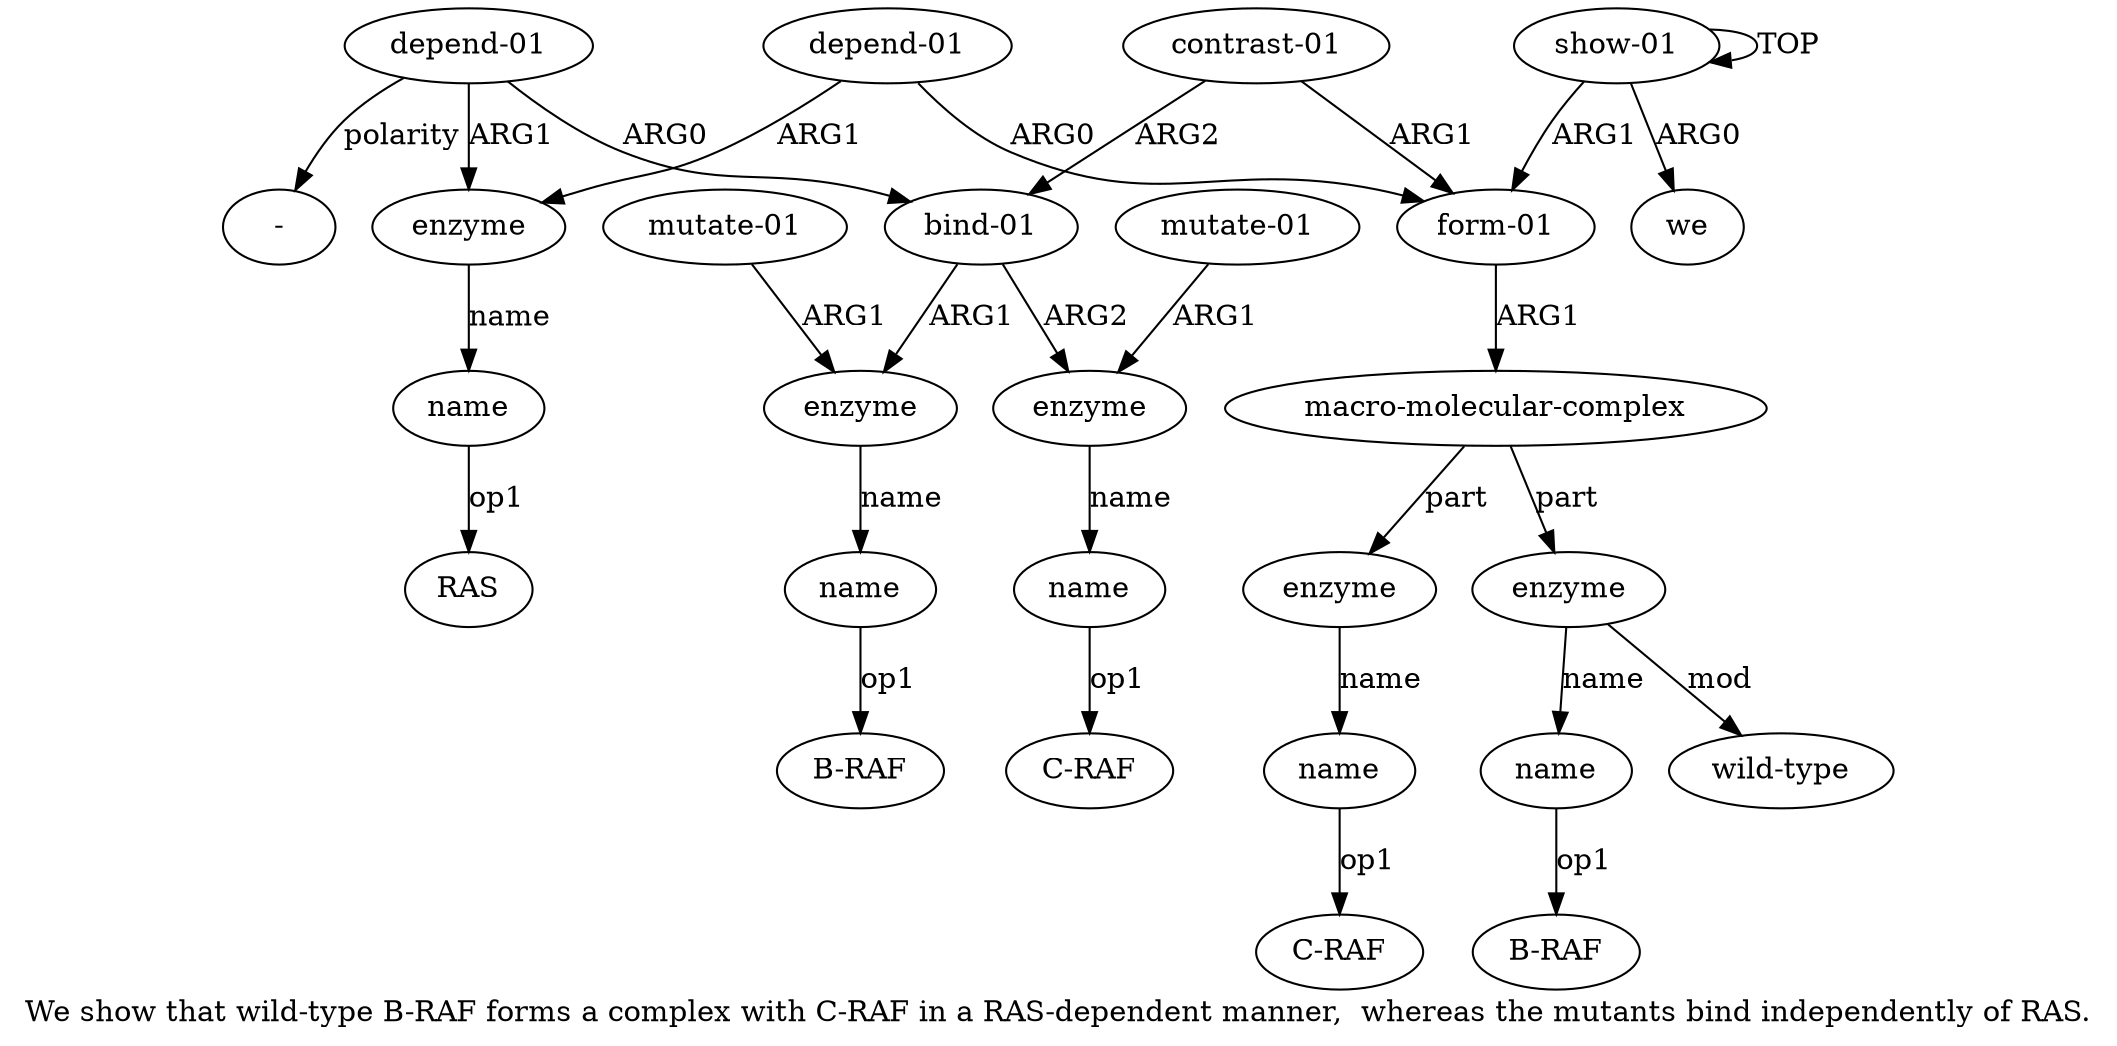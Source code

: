 digraph  {
	graph [label="We show that wild-type B-RAF forms a complex with C-RAF in a RAS-dependent manner,  whereas the mutants bind independently of RAS."];
	node [label="\N"];
	a20	 [color=black,
		gold_ind=20,
		gold_label="depend-01",
		label="depend-01",
		test_ind=20,
		test_label="depend-01"];
	a10	 [color=black,
		gold_ind=10,
		gold_label=enzyme,
		label=enzyme,
		test_ind=10,
		test_label=enzyme];
	a20 -> a10 [key=0,
	color=black,
	gold_label=ARG1,
	label=ARG1,
	test_label=ARG1];
a13 [color=black,
	gold_ind=13,
	gold_label="bind-01",
	label="bind-01",
	test_ind=13,
	test_label="bind-01"];
a20 -> a13 [key=0,
color=black,
gold_label=ARG0,
label=ARG0,
test_label=ARG0];
"a20 -" [color=black,
gold_ind=-1,
gold_label="-",
label="-",
test_ind=-1,
test_label="-"];
a20 -> "a20 -" [key=0,
color=black,
gold_label=polarity,
label=polarity,
test_label=polarity];
"a15 B-RAF" [color=black,
gold_ind=-1,
gold_label="B-RAF",
label="B-RAF",
test_ind=-1,
test_label="B-RAF"];
"a18 C-RAF" [color=black,
gold_ind=-1,
gold_label="C-RAF",
label="C-RAF",
test_ind=-1,
test_label="C-RAF"];
"a5 B-RAF" [color=black,
gold_ind=-1,
gold_label="B-RAF",
label="B-RAF",
test_ind=-1,
test_label="B-RAF"];
"a11 RAS" [color=black,
gold_ind=-1,
gold_label=RAS,
label=RAS,
test_ind=-1,
test_label=RAS];
a15 [color=black,
gold_ind=15,
gold_label=name,
label=name,
test_ind=15,
test_label=name];
a15 -> "a15 B-RAF" [key=0,
color=black,
gold_label=op1,
label=op1,
test_label=op1];
a14 [color=black,
gold_ind=14,
gold_label=enzyme,
label=enzyme,
test_ind=14,
test_label=enzyme];
a14 -> a15 [key=0,
color=black,
gold_label=name,
label=name,
test_label=name];
a17 [color=black,
gold_ind=17,
gold_label=enzyme,
label=enzyme,
test_ind=17,
test_label=enzyme];
a18 [color=black,
gold_ind=18,
gold_label=name,
label=name,
test_ind=18,
test_label=name];
a17 -> a18 [key=0,
color=black,
gold_label=name,
label=name,
test_label=name];
a16 [color=black,
gold_ind=16,
gold_label="mutate-01",
label="mutate-01",
test_ind=16,
test_label="mutate-01"];
a16 -> a14 [key=0,
color=black,
gold_label=ARG1,
label=ARG1,
test_label=ARG1];
a11 [color=black,
gold_ind=11,
gold_label=name,
label=name,
test_ind=11,
test_label=name];
a11 -> "a11 RAS" [key=0,
color=black,
gold_label=op1,
label=op1,
test_label=op1];
a10 -> a11 [key=0,
color=black,
gold_label=name,
label=name,
test_label=name];
a13 -> a14 [key=0,
color=black,
gold_label=ARG1,
label=ARG1,
test_label=ARG1];
a13 -> a17 [key=0,
color=black,
gold_label=ARG2,
label=ARG2,
test_label=ARG2];
a12 [color=black,
gold_ind=12,
gold_label="contrast-01",
label="contrast-01",
test_ind=12,
test_label="contrast-01"];
a12 -> a13 [key=0,
color=black,
gold_label=ARG2,
label=ARG2,
test_label=ARG2];
a2 [color=black,
gold_ind=2,
gold_label="form-01",
label="form-01",
test_ind=2,
test_label="form-01"];
a12 -> a2 [key=0,
color=black,
gold_label=ARG1,
label=ARG1,
test_label=ARG1];
a19 [color=black,
gold_ind=19,
gold_label="mutate-01",
label="mutate-01",
test_ind=19,
test_label="mutate-01"];
a19 -> a17 [key=0,
color=black,
gold_label=ARG1,
label=ARG1,
test_label=ARG1];
a18 -> "a18 C-RAF" [key=0,
color=black,
gold_label=op1,
label=op1,
test_label=op1];
a1 [color=black,
gold_ind=1,
gold_label=we,
label=we,
test_ind=1,
test_label=we];
a0 [color=black,
gold_ind=0,
gold_label="show-01",
label="show-01",
test_ind=0,
test_label="show-01"];
a0 -> a1 [key=0,
color=black,
gold_label=ARG0,
label=ARG0,
test_label=ARG0];
a0 -> a0 [key=0,
color=black,
gold_label=TOP,
label=TOP,
test_label=TOP];
a0 -> a2 [key=0,
color=black,
gold_label=ARG1,
label=ARG1,
test_label=ARG1];
a3 [color=black,
gold_ind=3,
gold_label="macro-molecular-complex",
label="macro-molecular-complex",
test_ind=3,
test_label="macro-molecular-complex"];
a4 [color=black,
gold_ind=4,
gold_label=enzyme,
label=enzyme,
test_ind=4,
test_label=enzyme];
a3 -> a4 [key=0,
color=black,
gold_label=part,
label=part,
test_label=part];
a7 [color=black,
gold_ind=7,
gold_label=enzyme,
label=enzyme,
test_ind=7,
test_label=enzyme];
a3 -> a7 [key=0,
color=black,
gold_label=part,
label=part,
test_label=part];
a2 -> a3 [key=0,
color=black,
gold_label=ARG1,
label=ARG1,
test_label=ARG1];
a5 [color=black,
gold_ind=5,
gold_label=name,
label=name,
test_ind=5,
test_label=name];
a5 -> "a5 B-RAF" [key=0,
color=black,
gold_label=op1,
label=op1,
test_label=op1];
a4 -> a5 [key=0,
color=black,
gold_label=name,
label=name,
test_label=name];
a6 [color=black,
gold_ind=6,
gold_label="wild-type",
label="wild-type",
test_ind=6,
test_label="wild-type"];
a4 -> a6 [key=0,
color=black,
gold_label=mod,
label=mod,
test_label=mod];
a8 [color=black,
gold_ind=8,
gold_label=name,
label=name,
test_ind=8,
test_label=name];
a7 -> a8 [key=0,
color=black,
gold_label=name,
label=name,
test_label=name];
a9 [color=black,
gold_ind=9,
gold_label="depend-01",
label="depend-01",
test_ind=9,
test_label="depend-01"];
a9 -> a10 [key=0,
color=black,
gold_label=ARG1,
label=ARG1,
test_label=ARG1];
a9 -> a2 [key=0,
color=black,
gold_label=ARG0,
label=ARG0,
test_label=ARG0];
"a8 C-RAF" [color=black,
gold_ind=-1,
gold_label="C-RAF",
label="C-RAF",
test_ind=-1,
test_label="C-RAF"];
a8 -> "a8 C-RAF" [key=0,
color=black,
gold_label=op1,
label=op1,
test_label=op1];
}
